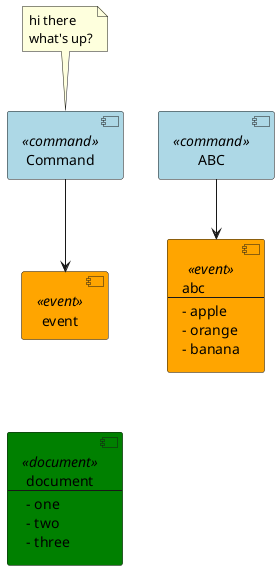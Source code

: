 @startuml
skinparam component {
	backgroundColor<<event>> Orange
	backgroundColor<<command>> LightBlue
	backgroundColor<<external>> Pink
	backgroundColor<<document>> Green
}
component C0 <<command>> [
Command
]
note top of C0
hi there
what's up?
end note
component C3 <<event>> [
event
]
C0 --> C3
component C4 <<document>> [
document
---
- one
- two
- three
]
C3 -[hidden]-> C4
component C5 <<command>> [
ABC
]
C0 -[hidden]right-> C5
component C6 <<event>> [
abc 
---
- apple
- orange
- banana
]
C5 --> C6
@enduml
